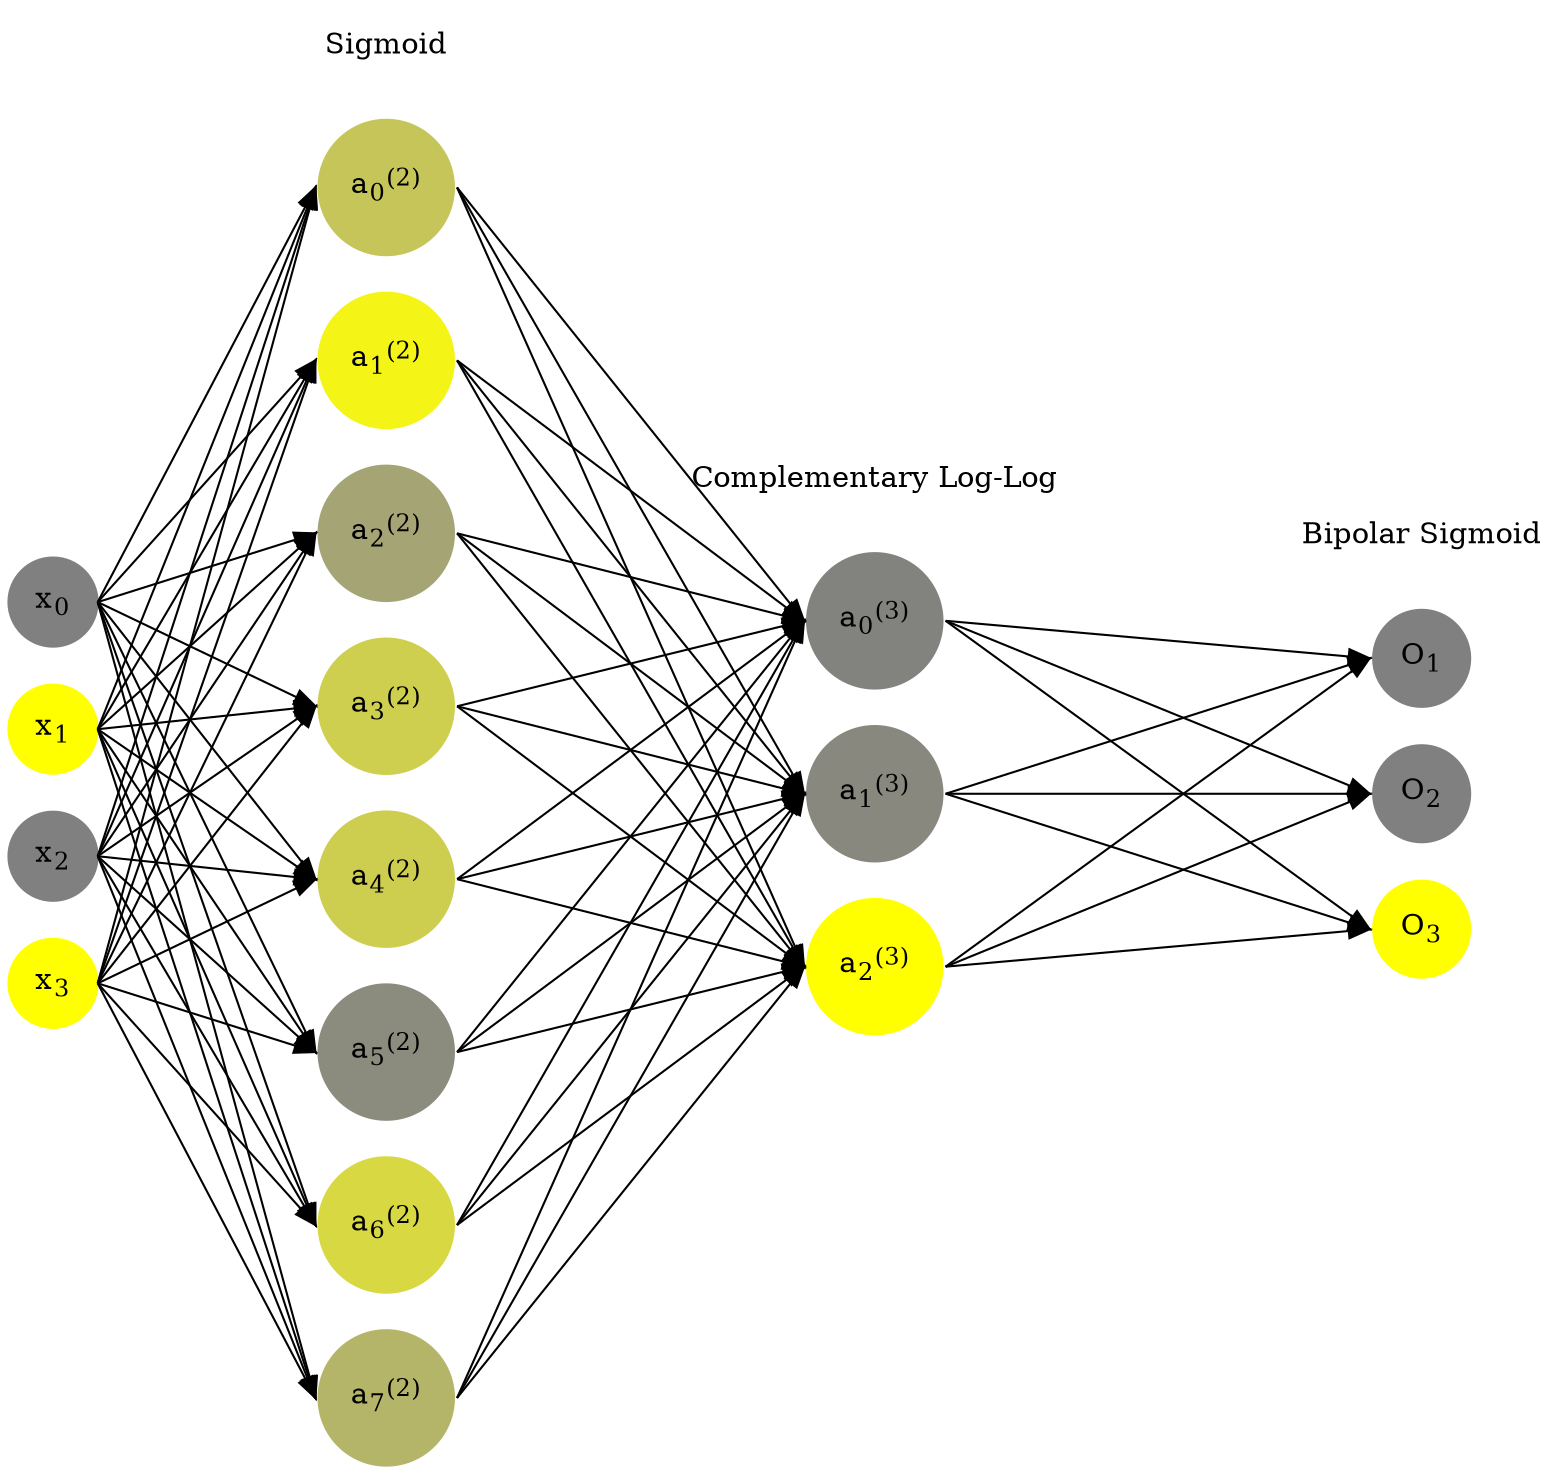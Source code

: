 digraph G {
	rankdir = LR;
	splines=false;
	edge[style=invis];
	ranksep= 1.4;
	{
	node [shape=circle, color="0.1667, 0.0, 0.5", style=filled, fillcolor="0.1667, 0.0, 0.5"];
	x0 [label=<x<sub>0</sub>>];
	}
	{
	node [shape=circle, color="0.1667, 1.0, 1.0", style=filled, fillcolor="0.1667, 1.0, 1.0"];
	x1 [label=<x<sub>1</sub>>];
	}
	{
	node [shape=circle, color="0.1667, 0.0, 0.5", style=filled, fillcolor="0.1667, 0.0, 0.5"];
	x2 [label=<x<sub>2</sub>>];
	}
	{
	node [shape=circle, color="0.1667, 1.0, 1.0", style=filled, fillcolor="0.1667, 1.0, 1.0"];
	x3 [label=<x<sub>3</sub>>];
	}
	{
	node [shape=circle, color="0.1667, 0.544133, 0.772067", style=filled, fillcolor="0.1667, 0.544133, 0.772067"];
	a02 [label=<a<sub>0</sub><sup>(2)</sup>>];
	}
	{
	node [shape=circle, color="0.1667, 0.909694, 0.954847", style=filled, fillcolor="0.1667, 0.909694, 0.954847"];
	a12 [label=<a<sub>1</sub><sup>(2)</sup>>];
	}
	{
	node [shape=circle, color="0.1667, 0.287035, 0.643517", style=filled, fillcolor="0.1667, 0.287035, 0.643517"];
	a22 [label=<a<sub>2</sub><sup>(2)</sup>>];
	}
	{
	node [shape=circle, color="0.1667, 0.616310, 0.808155", style=filled, fillcolor="0.1667, 0.616310, 0.808155"];
	a32 [label=<a<sub>3</sub><sup>(2)</sup>>];
	}
	{
	node [shape=circle, color="0.1667, 0.607399, 0.803700", style=filled, fillcolor="0.1667, 0.607399, 0.803700"];
	a42 [label=<a<sub>4</sub><sup>(2)</sup>>];
	}
	{
	node [shape=circle, color="0.1667, 0.091050, 0.545525", style=filled, fillcolor="0.1667, 0.091050, 0.545525"];
	a52 [label=<a<sub>5</sub><sup>(2)</sup>>];
	}
	{
	node [shape=circle, color="0.1667, 0.688716, 0.844358", style=filled, fillcolor="0.1667, 0.688716, 0.844358"];
	a62 [label=<a<sub>6</sub><sup>(2)</sup>>];
	}
	{
	node [shape=circle, color="0.1667, 0.416372, 0.708186", style=filled, fillcolor="0.1667, 0.416372, 0.708186"];
	a72 [label=<a<sub>7</sub><sup>(2)</sup>>];
	}
	{
	node [shape=circle, color="0.1667, 0.016161, 0.508080", style=filled, fillcolor="0.1667, 0.016161, 0.508080"];
	a03 [label=<a<sub>0</sub><sup>(3)</sup>>];
	}
	{
	node [shape=circle, color="0.1667, 0.068561, 0.534281", style=filled, fillcolor="0.1667, 0.068561, 0.534281"];
	a13 [label=<a<sub>1</sub><sup>(3)</sup>>];
	}
	{
	node [shape=circle, color="0.1667, 1.000000, 1.000000", style=filled, fillcolor="0.1667, 1.000000, 1.000000"];
	a23 [label=<a<sub>2</sub><sup>(3)</sup>>];
	}
	{
	node [shape=circle, color="0.1667, 0.0, 0.5", style=filled, fillcolor="0.1667, 0.0, 0.5"];
	O1 [label=<O<sub>1</sub>>];
	}
	{
	node [shape=circle, color="0.1667, 0.0, 0.5", style=filled, fillcolor="0.1667, 0.0, 0.5"];
	O2 [label=<O<sub>2</sub>>];
	}
	{
	node [shape=circle, color="0.1667, 1.0, 1.0", style=filled, fillcolor="0.1667, 1.0, 1.0"];
	O3 [label=<O<sub>3</sub>>];
	}
	{
	rank=same;
	x0->x1->x2->x3;
	}
	{
	rank=same;
	a02->a12->a22->a32->a42->a52->a62->a72;
	}
	{
	rank=same;
	a03->a13->a23;
	}
	{
	rank=same;
	O1->O2->O3;
	}
	l1 [shape=plaintext,label="Sigmoid"];
	l1->a02;
	{rank=same; l1;a02};
	l2 [shape=plaintext,label="Complementary Log-Log"];
	l2->a03;
	{rank=same; l2;a03};
	l3 [shape=plaintext,label="Bipolar Sigmoid"];
	l3->O1;
	{rank=same; l3;O1};
edge[style=solid, tailport=e, headport=w];
	{x0;x1;x2;x3} -> {a02;a12;a22;a32;a42;a52;a62;a72};
	{a02;a12;a22;a32;a42;a52;a62;a72} -> {a03;a13;a23};
	{a03;a13;a23} -> {O1,O2,O3};
}